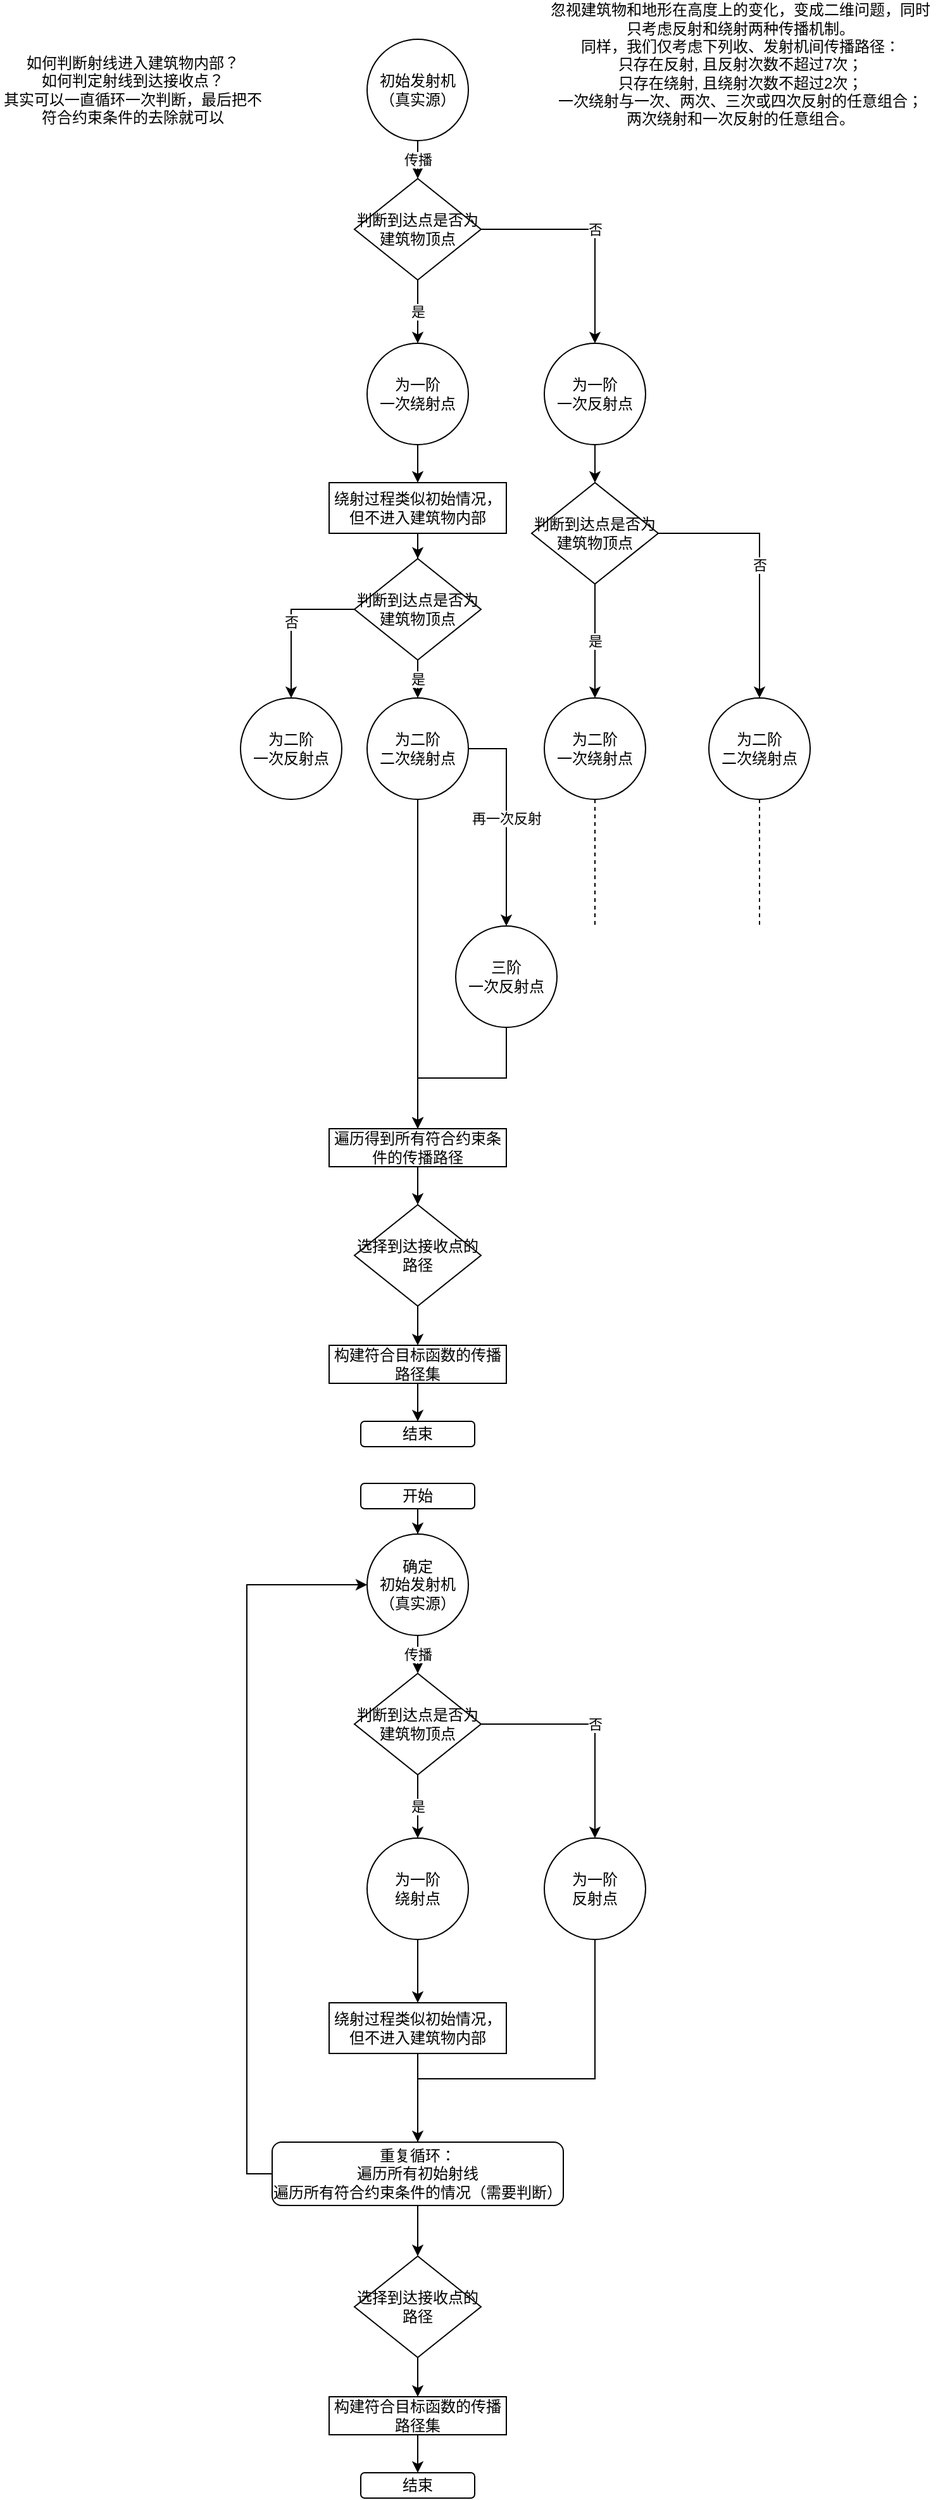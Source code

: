 <mxfile version="14.9.6" type="github">
  <diagram id="3PVPKGMuk8iZUWDpncd-" name="第 1 页">
    <mxGraphModel dx="782" dy="436" grid="1" gridSize="10" guides="1" tooltips="1" connect="1" arrows="1" fold="1" page="1" pageScale="1" pageWidth="827" pageHeight="1169" math="0" shadow="0">
      <root>
        <mxCell id="0" />
        <mxCell id="1" parent="0" />
        <mxCell id="21xIeza0TOriAtmEyd8c-4" value="传播" style="edgeStyle=orthogonalEdgeStyle;rounded=0;orthogonalLoop=1;jettySize=auto;html=1;exitX=0.5;exitY=1;exitDx=0;exitDy=0;" edge="1" parent="1" source="21xIeza0TOriAtmEyd8c-2" target="21xIeza0TOriAtmEyd8c-3">
          <mxGeometry relative="1" as="geometry" />
        </mxCell>
        <mxCell id="21xIeza0TOriAtmEyd8c-2" value="初始发射机&lt;br&gt;（真实源）" style="ellipse;whiteSpace=wrap;html=1;aspect=fixed;" vertex="1" parent="1">
          <mxGeometry x="350" y="50" width="80" height="80" as="geometry" />
        </mxCell>
        <mxCell id="21xIeza0TOriAtmEyd8c-7" value="是" style="edgeStyle=orthogonalEdgeStyle;rounded=0;orthogonalLoop=1;jettySize=auto;html=1;exitX=0.5;exitY=1;exitDx=0;exitDy=0;" edge="1" parent="1" source="21xIeza0TOriAtmEyd8c-3" target="21xIeza0TOriAtmEyd8c-6">
          <mxGeometry relative="1" as="geometry" />
        </mxCell>
        <mxCell id="21xIeza0TOriAtmEyd8c-27" value="否" style="edgeStyle=orthogonalEdgeStyle;rounded=0;orthogonalLoop=1;jettySize=auto;html=1;exitX=1;exitY=0.5;exitDx=0;exitDy=0;" edge="1" parent="1" source="21xIeza0TOriAtmEyd8c-3" target="21xIeza0TOriAtmEyd8c-26">
          <mxGeometry relative="1" as="geometry" />
        </mxCell>
        <mxCell id="21xIeza0TOriAtmEyd8c-3" value="判断到达点是否为建筑物顶点" style="rhombus;whiteSpace=wrap;html=1;" vertex="1" parent="1">
          <mxGeometry x="340" y="160" width="100" height="80" as="geometry" />
        </mxCell>
        <mxCell id="21xIeza0TOriAtmEyd8c-12" style="edgeStyle=orthogonalEdgeStyle;rounded=0;orthogonalLoop=1;jettySize=auto;html=1;exitX=0.5;exitY=1;exitDx=0;exitDy=0;" edge="1" parent="1" source="21xIeza0TOriAtmEyd8c-6" target="21xIeza0TOriAtmEyd8c-10">
          <mxGeometry relative="1" as="geometry" />
        </mxCell>
        <mxCell id="21xIeza0TOriAtmEyd8c-6" value="为一阶&lt;br&gt;一次绕射点" style="ellipse;whiteSpace=wrap;html=1;aspect=fixed;" vertex="1" parent="1">
          <mxGeometry x="350" y="290" width="80" height="80" as="geometry" />
        </mxCell>
        <mxCell id="21xIeza0TOriAtmEyd8c-18" style="edgeStyle=orthogonalEdgeStyle;rounded=0;orthogonalLoop=1;jettySize=auto;html=1;exitX=0.5;exitY=1;exitDx=0;exitDy=0;" edge="1" parent="1" source="21xIeza0TOriAtmEyd8c-10" target="21xIeza0TOriAtmEyd8c-15">
          <mxGeometry relative="1" as="geometry" />
        </mxCell>
        <mxCell id="21xIeza0TOriAtmEyd8c-10" value="绕射过程类似初始情况，但不进入建筑物内部" style="rounded=0;whiteSpace=wrap;html=1;" vertex="1" parent="1">
          <mxGeometry x="320" y="400" width="140" height="40" as="geometry" />
        </mxCell>
        <mxCell id="21xIeza0TOriAtmEyd8c-11" value="如何判断射线进入建筑物内部？&lt;br&gt;如何判定射线到达接收点？&lt;br&gt;其实可以一直循环一次判断，最后把不符合约束条件的去除就可以" style="text;html=1;strokeColor=none;fillColor=none;align=center;verticalAlign=middle;whiteSpace=wrap;rounded=0;" vertex="1" parent="1">
          <mxGeometry x="60" y="70" width="210" height="40" as="geometry" />
        </mxCell>
        <mxCell id="21xIeza0TOriAtmEyd8c-13" value="是" style="edgeStyle=orthogonalEdgeStyle;rounded=0;orthogonalLoop=1;jettySize=auto;html=1;exitX=0.5;exitY=1;exitDx=0;exitDy=0;" edge="1" parent="1" source="21xIeza0TOriAtmEyd8c-15" target="21xIeza0TOriAtmEyd8c-16">
          <mxGeometry relative="1" as="geometry" />
        </mxCell>
        <mxCell id="21xIeza0TOriAtmEyd8c-19" value="否" style="edgeStyle=orthogonalEdgeStyle;rounded=0;orthogonalLoop=1;jettySize=auto;html=1;exitX=0;exitY=0.5;exitDx=0;exitDy=0;entryX=0.5;entryY=0;entryDx=0;entryDy=0;" edge="1" parent="1" source="21xIeza0TOriAtmEyd8c-15" target="21xIeza0TOriAtmEyd8c-17">
          <mxGeometry relative="1" as="geometry" />
        </mxCell>
        <mxCell id="21xIeza0TOriAtmEyd8c-15" value="判断到达点是否为建筑物顶点" style="rhombus;whiteSpace=wrap;html=1;" vertex="1" parent="1">
          <mxGeometry x="340" y="460" width="100" height="80" as="geometry" />
        </mxCell>
        <mxCell id="21xIeza0TOriAtmEyd8c-22" style="edgeStyle=orthogonalEdgeStyle;rounded=0;orthogonalLoop=1;jettySize=auto;html=1;exitX=0.5;exitY=1;exitDx=0;exitDy=0;" edge="1" parent="1" source="21xIeza0TOriAtmEyd8c-16" target="21xIeza0TOriAtmEyd8c-21">
          <mxGeometry relative="1" as="geometry" />
        </mxCell>
        <mxCell id="21xIeza0TOriAtmEyd8c-28" value="再一次反射" style="edgeStyle=orthogonalEdgeStyle;rounded=0;orthogonalLoop=1;jettySize=auto;html=1;exitX=1;exitY=0.5;exitDx=0;exitDy=0;entryX=0.5;entryY=0;entryDx=0;entryDy=0;" edge="1" parent="1" source="21xIeza0TOriAtmEyd8c-16" target="21xIeza0TOriAtmEyd8c-29">
          <mxGeometry relative="1" as="geometry">
            <mxPoint x="470" y="680" as="targetPoint" />
          </mxGeometry>
        </mxCell>
        <mxCell id="21xIeza0TOriAtmEyd8c-16" value="为二阶&lt;br&gt;二次绕射点" style="ellipse;whiteSpace=wrap;html=1;aspect=fixed;" vertex="1" parent="1">
          <mxGeometry x="350" y="570" width="80" height="80" as="geometry" />
        </mxCell>
        <mxCell id="21xIeza0TOriAtmEyd8c-17" value="为二阶&lt;br&gt;一次反射点" style="ellipse;whiteSpace=wrap;html=1;aspect=fixed;" vertex="1" parent="1">
          <mxGeometry x="250" y="570" width="80" height="80" as="geometry" />
        </mxCell>
        <mxCell id="21xIeza0TOriAtmEyd8c-20" value="忽视建筑物和地形在高度上的变化，变成二维问题，同时只考虑反射和绕射两种传播机制。&lt;br&gt;同样，我们仅考虑下列收、发射机间传播路径：&lt;br&gt;只存在反射, 且反射次数不超过7次；&lt;br&gt;只存在绕射, 且绕射次数不超过2次；&lt;br&gt;一次绕射与一次、两次、三次或四次反射的任意组合；&lt;br&gt;两次绕射和一次反射的任意组合。" style="text;html=1;strokeColor=none;fillColor=none;align=center;verticalAlign=middle;whiteSpace=wrap;rounded=0;" vertex="1" parent="1">
          <mxGeometry x="490" y="20" width="310" height="100" as="geometry" />
        </mxCell>
        <mxCell id="21xIeza0TOriAtmEyd8c-36" style="edgeStyle=orthogonalEdgeStyle;rounded=0;orthogonalLoop=1;jettySize=auto;html=1;exitX=0.5;exitY=1;exitDx=0;exitDy=0;" edge="1" parent="1" source="21xIeza0TOriAtmEyd8c-21" target="21xIeza0TOriAtmEyd8c-34">
          <mxGeometry relative="1" as="geometry" />
        </mxCell>
        <mxCell id="21xIeza0TOriAtmEyd8c-21" value="遍历得到所有符合约束条件的传播路径" style="rounded=0;whiteSpace=wrap;html=1;" vertex="1" parent="1">
          <mxGeometry x="320" y="910" width="140" height="30" as="geometry" />
        </mxCell>
        <mxCell id="21xIeza0TOriAtmEyd8c-32" style="edgeStyle=orthogonalEdgeStyle;rounded=0;orthogonalLoop=1;jettySize=auto;html=1;exitX=0.5;exitY=1;exitDx=0;exitDy=0;" edge="1" parent="1" source="21xIeza0TOriAtmEyd8c-26" target="21xIeza0TOriAtmEyd8c-31">
          <mxGeometry relative="1" as="geometry" />
        </mxCell>
        <mxCell id="21xIeza0TOriAtmEyd8c-26" value="为一阶&lt;br&gt;一次反射点" style="ellipse;whiteSpace=wrap;html=1;aspect=fixed;" vertex="1" parent="1">
          <mxGeometry x="490" y="290" width="80" height="80" as="geometry" />
        </mxCell>
        <mxCell id="21xIeza0TOriAtmEyd8c-30" style="edgeStyle=orthogonalEdgeStyle;rounded=0;orthogonalLoop=1;jettySize=auto;html=1;exitX=0.5;exitY=1;exitDx=0;exitDy=0;entryX=0.5;entryY=0;entryDx=0;entryDy=0;" edge="1" parent="1" source="21xIeza0TOriAtmEyd8c-29" target="21xIeza0TOriAtmEyd8c-21">
          <mxGeometry relative="1" as="geometry" />
        </mxCell>
        <mxCell id="21xIeza0TOriAtmEyd8c-29" value="三阶&lt;br&gt;一次反射点" style="ellipse;whiteSpace=wrap;html=1;aspect=fixed;" vertex="1" parent="1">
          <mxGeometry x="420" y="750" width="80" height="80" as="geometry" />
        </mxCell>
        <mxCell id="21xIeza0TOriAtmEyd8c-41" value="是" style="edgeStyle=orthogonalEdgeStyle;rounded=0;orthogonalLoop=1;jettySize=auto;html=1;exitX=0.5;exitY=1;exitDx=0;exitDy=0;" edge="1" parent="1" source="21xIeza0TOriAtmEyd8c-31" target="21xIeza0TOriAtmEyd8c-33">
          <mxGeometry relative="1" as="geometry" />
        </mxCell>
        <mxCell id="21xIeza0TOriAtmEyd8c-43" value="否" style="edgeStyle=orthogonalEdgeStyle;rounded=0;orthogonalLoop=1;jettySize=auto;html=1;exitX=1;exitY=0.5;exitDx=0;exitDy=0;" edge="1" parent="1" source="21xIeza0TOriAtmEyd8c-31" target="21xIeza0TOriAtmEyd8c-42">
          <mxGeometry relative="1" as="geometry" />
        </mxCell>
        <mxCell id="21xIeza0TOriAtmEyd8c-31" value="判断到达点是否为建筑物顶点" style="rhombus;whiteSpace=wrap;html=1;" vertex="1" parent="1">
          <mxGeometry x="480" y="400" width="100" height="80" as="geometry" />
        </mxCell>
        <mxCell id="21xIeza0TOriAtmEyd8c-45" style="edgeStyle=orthogonalEdgeStyle;rounded=0;orthogonalLoop=1;jettySize=auto;html=1;exitX=0.5;exitY=1;exitDx=0;exitDy=0;dashed=1;endArrow=none;endFill=0;" edge="1" parent="1" source="21xIeza0TOriAtmEyd8c-33">
          <mxGeometry relative="1" as="geometry">
            <mxPoint x="530" y="750" as="targetPoint" />
          </mxGeometry>
        </mxCell>
        <mxCell id="21xIeza0TOriAtmEyd8c-33" value="为二阶&lt;br&gt;一次绕射点" style="ellipse;whiteSpace=wrap;html=1;aspect=fixed;" vertex="1" parent="1">
          <mxGeometry x="490" y="570" width="80" height="80" as="geometry" />
        </mxCell>
        <mxCell id="21xIeza0TOriAtmEyd8c-37" style="edgeStyle=orthogonalEdgeStyle;rounded=0;orthogonalLoop=1;jettySize=auto;html=1;exitX=0.5;exitY=1;exitDx=0;exitDy=0;entryX=0.5;entryY=0;entryDx=0;entryDy=0;" edge="1" parent="1" source="21xIeza0TOriAtmEyd8c-34" target="21xIeza0TOriAtmEyd8c-35">
          <mxGeometry relative="1" as="geometry" />
        </mxCell>
        <mxCell id="21xIeza0TOriAtmEyd8c-34" value="选择到达接收点的路径" style="rhombus;whiteSpace=wrap;html=1;" vertex="1" parent="1">
          <mxGeometry x="340" y="970" width="100" height="80" as="geometry" />
        </mxCell>
        <mxCell id="21xIeza0TOriAtmEyd8c-40" style="edgeStyle=orthogonalEdgeStyle;rounded=0;orthogonalLoop=1;jettySize=auto;html=1;exitX=0.5;exitY=1;exitDx=0;exitDy=0;" edge="1" parent="1" source="21xIeza0TOriAtmEyd8c-35" target="21xIeza0TOriAtmEyd8c-38">
          <mxGeometry relative="1" as="geometry" />
        </mxCell>
        <mxCell id="21xIeza0TOriAtmEyd8c-35" value="构建符合目标函数的传播路径集" style="rounded=0;whiteSpace=wrap;html=1;" vertex="1" parent="1">
          <mxGeometry x="320" y="1081" width="140" height="30" as="geometry" />
        </mxCell>
        <mxCell id="21xIeza0TOriAtmEyd8c-38" value="结束" style="rounded=1;whiteSpace=wrap;html=1;" vertex="1" parent="1">
          <mxGeometry x="345" y="1141" width="90" height="20" as="geometry" />
        </mxCell>
        <mxCell id="21xIeza0TOriAtmEyd8c-46" style="edgeStyle=orthogonalEdgeStyle;rounded=0;orthogonalLoop=1;jettySize=auto;html=1;exitX=0.5;exitY=1;exitDx=0;exitDy=0;dashed=1;endArrow=none;endFill=0;" edge="1" parent="1" source="21xIeza0TOriAtmEyd8c-42">
          <mxGeometry relative="1" as="geometry">
            <mxPoint x="660" y="750" as="targetPoint" />
          </mxGeometry>
        </mxCell>
        <mxCell id="21xIeza0TOriAtmEyd8c-42" value="为二阶&lt;br&gt;二次绕射点" style="ellipse;whiteSpace=wrap;html=1;aspect=fixed;rounded=0;" vertex="1" parent="1">
          <mxGeometry x="620" y="570" width="80" height="80" as="geometry" />
        </mxCell>
        <mxCell id="21xIeza0TOriAtmEyd8c-47" value="传播" style="edgeStyle=orthogonalEdgeStyle;rounded=0;orthogonalLoop=1;jettySize=auto;html=1;exitX=0.5;exitY=1;exitDx=0;exitDy=0;" edge="1" parent="1" source="21xIeza0TOriAtmEyd8c-48" target="21xIeza0TOriAtmEyd8c-51">
          <mxGeometry relative="1" as="geometry" />
        </mxCell>
        <mxCell id="21xIeza0TOriAtmEyd8c-48" value="确定&lt;br&gt;初始发射机&lt;br&gt;（真实源）" style="ellipse;whiteSpace=wrap;html=1;aspect=fixed;" vertex="1" parent="1">
          <mxGeometry x="350" y="1230" width="80" height="80" as="geometry" />
        </mxCell>
        <mxCell id="21xIeza0TOriAtmEyd8c-49" value="是" style="edgeStyle=orthogonalEdgeStyle;rounded=0;orthogonalLoop=1;jettySize=auto;html=1;exitX=0.5;exitY=1;exitDx=0;exitDy=0;" edge="1" parent="1" source="21xIeza0TOriAtmEyd8c-51" target="21xIeza0TOriAtmEyd8c-52">
          <mxGeometry relative="1" as="geometry" />
        </mxCell>
        <mxCell id="21xIeza0TOriAtmEyd8c-50" value="否" style="edgeStyle=orthogonalEdgeStyle;rounded=0;orthogonalLoop=1;jettySize=auto;html=1;exitX=1;exitY=0.5;exitDx=0;exitDy=0;" edge="1" parent="1" source="21xIeza0TOriAtmEyd8c-51" target="21xIeza0TOriAtmEyd8c-53">
          <mxGeometry relative="1" as="geometry" />
        </mxCell>
        <mxCell id="21xIeza0TOriAtmEyd8c-51" value="判断到达点是否为建筑物顶点" style="rhombus;whiteSpace=wrap;html=1;" vertex="1" parent="1">
          <mxGeometry x="340" y="1340" width="100" height="80" as="geometry" />
        </mxCell>
        <mxCell id="21xIeza0TOriAtmEyd8c-57" style="edgeStyle=orthogonalEdgeStyle;rounded=0;orthogonalLoop=1;jettySize=auto;html=1;exitX=0.5;exitY=1;exitDx=0;exitDy=0;entryX=0.5;entryY=0;entryDx=0;entryDy=0;endArrow=classic;endFill=1;" edge="1" parent="1" source="21xIeza0TOriAtmEyd8c-52" target="21xIeza0TOriAtmEyd8c-56">
          <mxGeometry relative="1" as="geometry" />
        </mxCell>
        <mxCell id="21xIeza0TOriAtmEyd8c-52" value="为一阶&lt;br&gt;绕射点" style="ellipse;whiteSpace=wrap;html=1;aspect=fixed;" vertex="1" parent="1">
          <mxGeometry x="350" y="1470" width="80" height="80" as="geometry" />
        </mxCell>
        <mxCell id="21xIeza0TOriAtmEyd8c-66" style="edgeStyle=orthogonalEdgeStyle;rounded=0;orthogonalLoop=1;jettySize=auto;html=1;exitX=0.5;exitY=1;exitDx=0;exitDy=0;entryX=0.5;entryY=0;entryDx=0;entryDy=0;endArrow=classic;endFill=1;" edge="1" parent="1" source="21xIeza0TOriAtmEyd8c-53" target="21xIeza0TOriAtmEyd8c-78">
          <mxGeometry relative="1" as="geometry">
            <mxPoint x="390" y="1690" as="targetPoint" />
            <Array as="points">
              <mxPoint x="530" y="1660" />
              <mxPoint x="390" y="1660" />
              <mxPoint x="390" y="1717" />
            </Array>
          </mxGeometry>
        </mxCell>
        <mxCell id="21xIeza0TOriAtmEyd8c-53" value="为一阶&lt;br&gt;反射点" style="ellipse;whiteSpace=wrap;html=1;aspect=fixed;" vertex="1" parent="1">
          <mxGeometry x="490" y="1470" width="80" height="80" as="geometry" />
        </mxCell>
        <mxCell id="21xIeza0TOriAtmEyd8c-55" style="edgeStyle=orthogonalEdgeStyle;rounded=0;orthogonalLoop=1;jettySize=auto;html=1;exitX=0.5;exitY=1;exitDx=0;exitDy=0;endArrow=classic;endFill=1;" edge="1" parent="1" source="21xIeza0TOriAtmEyd8c-54" target="21xIeza0TOriAtmEyd8c-48">
          <mxGeometry relative="1" as="geometry" />
        </mxCell>
        <mxCell id="21xIeza0TOriAtmEyd8c-54" value="开始" style="rounded=1;whiteSpace=wrap;html=1;" vertex="1" parent="1">
          <mxGeometry x="345" y="1190" width="90" height="20" as="geometry" />
        </mxCell>
        <mxCell id="21xIeza0TOriAtmEyd8c-59" style="edgeStyle=orthogonalEdgeStyle;rounded=0;orthogonalLoop=1;jettySize=auto;html=1;exitX=0.5;exitY=1;exitDx=0;exitDy=0;endArrow=classic;endFill=1;entryX=0.5;entryY=0;entryDx=0;entryDy=0;" edge="1" parent="1" source="21xIeza0TOriAtmEyd8c-56" target="21xIeza0TOriAtmEyd8c-78">
          <mxGeometry relative="1" as="geometry">
            <mxPoint x="390" y="1690" as="targetPoint" />
          </mxGeometry>
        </mxCell>
        <mxCell id="21xIeza0TOriAtmEyd8c-56" value="绕射过程类似初始情况，但不进入建筑物内部" style="rounded=0;whiteSpace=wrap;html=1;" vertex="1" parent="1">
          <mxGeometry x="320" y="1600" width="140" height="40" as="geometry" />
        </mxCell>
        <mxCell id="21xIeza0TOriAtmEyd8c-84" style="edgeStyle=orthogonalEdgeStyle;rounded=0;orthogonalLoop=1;jettySize=auto;html=1;exitX=0.5;exitY=1;exitDx=0;exitDy=0;endArrow=classic;endFill=1;" edge="1" parent="1" source="21xIeza0TOriAtmEyd8c-78" target="21xIeza0TOriAtmEyd8c-80">
          <mxGeometry relative="1" as="geometry" />
        </mxCell>
        <mxCell id="21xIeza0TOriAtmEyd8c-85" style="edgeStyle=orthogonalEdgeStyle;rounded=0;orthogonalLoop=1;jettySize=auto;html=1;exitX=0;exitY=0.5;exitDx=0;exitDy=0;entryX=0;entryY=0.5;entryDx=0;entryDy=0;endArrow=classic;endFill=1;" edge="1" parent="1" source="21xIeza0TOriAtmEyd8c-78" target="21xIeza0TOriAtmEyd8c-48">
          <mxGeometry relative="1" as="geometry" />
        </mxCell>
        <mxCell id="21xIeza0TOriAtmEyd8c-78" value="重复循环：&lt;br&gt;遍历所有初始射线&lt;br&gt;遍历所有符合约束条件的情况（需要判断）" style="rounded=1;whiteSpace=wrap;html=1;" vertex="1" parent="1">
          <mxGeometry x="275" y="1710" width="230" height="50" as="geometry" />
        </mxCell>
        <mxCell id="21xIeza0TOriAtmEyd8c-79" style="edgeStyle=orthogonalEdgeStyle;rounded=0;orthogonalLoop=1;jettySize=auto;html=1;exitX=0.5;exitY=1;exitDx=0;exitDy=0;entryX=0.5;entryY=0;entryDx=0;entryDy=0;" edge="1" parent="1" source="21xIeza0TOriAtmEyd8c-80" target="21xIeza0TOriAtmEyd8c-82">
          <mxGeometry relative="1" as="geometry" />
        </mxCell>
        <mxCell id="21xIeza0TOriAtmEyd8c-80" value="选择到达接收点的路径" style="rhombus;whiteSpace=wrap;html=1;" vertex="1" parent="1">
          <mxGeometry x="340" y="1800" width="100" height="80" as="geometry" />
        </mxCell>
        <mxCell id="21xIeza0TOriAtmEyd8c-81" style="edgeStyle=orthogonalEdgeStyle;rounded=0;orthogonalLoop=1;jettySize=auto;html=1;exitX=0.5;exitY=1;exitDx=0;exitDy=0;" edge="1" parent="1" source="21xIeza0TOriAtmEyd8c-82" target="21xIeza0TOriAtmEyd8c-83">
          <mxGeometry relative="1" as="geometry" />
        </mxCell>
        <mxCell id="21xIeza0TOriAtmEyd8c-82" value="构建符合目标函数的传播路径集" style="rounded=0;whiteSpace=wrap;html=1;" vertex="1" parent="1">
          <mxGeometry x="320" y="1911" width="140" height="30" as="geometry" />
        </mxCell>
        <mxCell id="21xIeza0TOriAtmEyd8c-83" value="结束" style="rounded=1;whiteSpace=wrap;html=1;" vertex="1" parent="1">
          <mxGeometry x="345" y="1971" width="90" height="20" as="geometry" />
        </mxCell>
      </root>
    </mxGraphModel>
  </diagram>
</mxfile>
